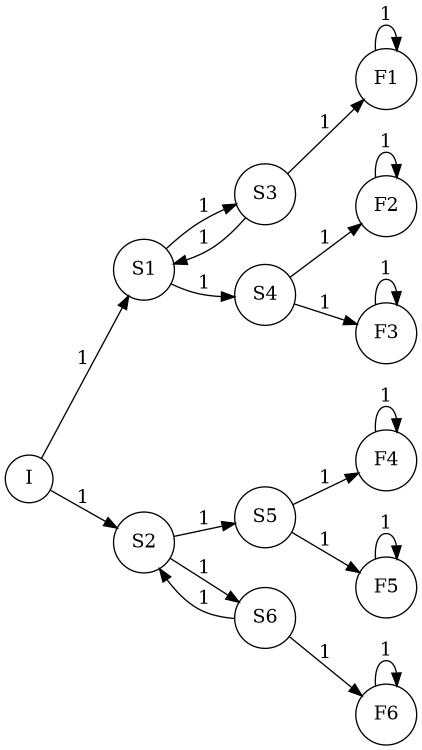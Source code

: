 digraph Markov {
	rankdir=LR size="8,5"
	node [shape=circle]
	I
	S1
	S2
	S3
	S4
	S5
	S6
	F1
	F2
	F3
	F4
	F5
	F6
	I -> S1 [label=1]
	I -> S2 [label=1]
	S1 -> S3 [label=1]
	S1 -> S4 [label=1]
	S3 -> S1 [label=1]
	S3 -> F1 [label=1]
	S4 -> F2 [label=1]
	S4 -> F3 [label=1]
	S2 -> S5 [label=1]
	S2 -> S6 [label=1]
	S6 -> F6 [label=1]
	S6 -> S2 [label=1]
	S5 -> F4 [label=1]
	S5 -> F5 [label=1]
	F1 -> F1 [label=1]
	F2 -> F2 [label=1]
	F3 -> F3 [label=1]
	F4 -> F4 [label=1]
	F5 -> F5 [label=1]
	F6 -> F6 [label=1]
}
